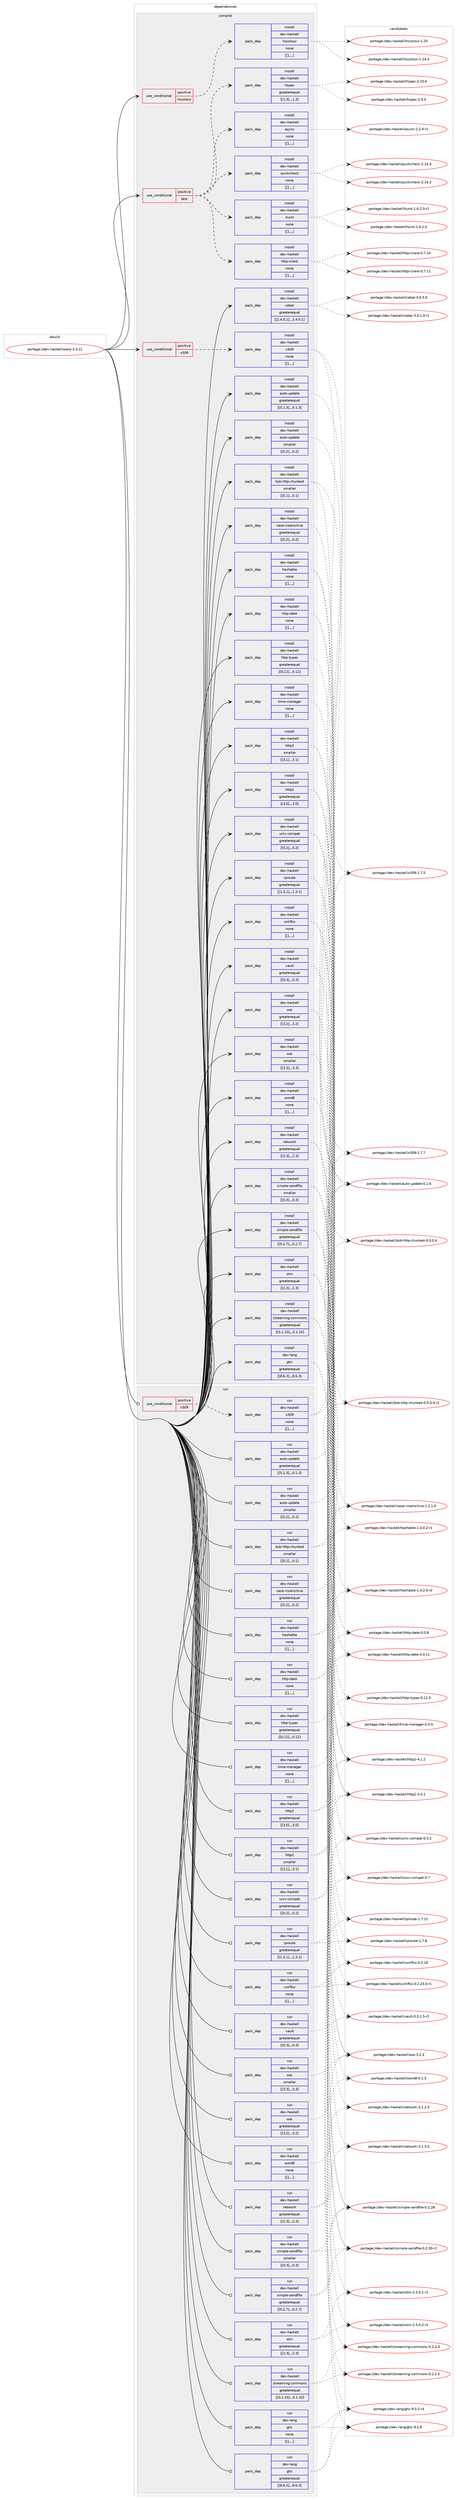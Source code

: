 digraph prolog {

# *************
# Graph options
# *************

newrank=true;
concentrate=true;
compound=true;
graph [rankdir=LR,fontname=Helvetica,fontsize=10,ranksep=1.5];#, ranksep=2.5, nodesep=0.2];
edge  [arrowhead=vee];
node  [fontname=Helvetica,fontsize=10];

# **********
# The ebuild
# **********

subgraph cluster_leftcol {
color=gray;
label=<<i>ebuild</i>>;
id [label="portage://dev-haskell/warp-3.3.21", color=red, width=4, href="../dev-haskell/warp-3.3.21.svg"];
}

# ****************
# The dependencies
# ****************

subgraph cluster_midcol {
color=gray;
label=<<i>dependencies</i>>;
subgraph cluster_compile {
fillcolor="#eeeeee";
style=filled;
label=<<i>compile</i>>;
subgraph cond21704 {
dependency91458 [label=<<TABLE BORDER="0" CELLBORDER="1" CELLSPACING="0" CELLPADDING="4"><TR><TD ROWSPAN="3" CELLPADDING="10">use_conditional</TD></TR><TR><TD>positive</TD></TR><TR><TD>hscolour</TD></TR></TABLE>>, shape=none, color=red];
subgraph pack68706 {
dependency91459 [label=<<TABLE BORDER="0" CELLBORDER="1" CELLSPACING="0" CELLPADDING="4" WIDTH="220"><TR><TD ROWSPAN="6" CELLPADDING="30">pack_dep</TD></TR><TR><TD WIDTH="110">install</TD></TR><TR><TD>dev-haskell</TD></TR><TR><TD>hscolour</TD></TR><TR><TD>none</TD></TR><TR><TD>[[],,,,]</TD></TR></TABLE>>, shape=none, color=blue];
}
dependency91458:e -> dependency91459:w [weight=20,style="dashed",arrowhead="vee"];
}
id:e -> dependency91458:w [weight=20,style="solid",arrowhead="vee"];
subgraph cond21705 {
dependency91460 [label=<<TABLE BORDER="0" CELLBORDER="1" CELLSPACING="0" CELLPADDING="4"><TR><TD ROWSPAN="3" CELLPADDING="10">use_conditional</TD></TR><TR><TD>positive</TD></TR><TR><TD>test</TD></TR></TABLE>>, shape=none, color=red];
subgraph pack68707 {
dependency91461 [label=<<TABLE BORDER="0" CELLBORDER="1" CELLSPACING="0" CELLPADDING="4" WIDTH="220"><TR><TD ROWSPAN="6" CELLPADDING="30">pack_dep</TD></TR><TR><TD WIDTH="110">install</TD></TR><TR><TD>dev-haskell</TD></TR><TR><TD>async</TD></TR><TR><TD>none</TD></TR><TR><TD>[[],,,,]</TD></TR></TABLE>>, shape=none, color=blue];
}
dependency91460:e -> dependency91461:w [weight=20,style="dashed",arrowhead="vee"];
subgraph pack68708 {
dependency91462 [label=<<TABLE BORDER="0" CELLBORDER="1" CELLSPACING="0" CELLPADDING="4" WIDTH="220"><TR><TD ROWSPAN="6" CELLPADDING="30">pack_dep</TD></TR><TR><TD WIDTH="110">install</TD></TR><TR><TD>dev-haskell</TD></TR><TR><TD>hspec</TD></TR><TR><TD>greaterequal</TD></TR><TR><TD>[[1,3],,,1.3]</TD></TR></TABLE>>, shape=none, color=blue];
}
dependency91460:e -> dependency91462:w [weight=20,style="dashed",arrowhead="vee"];
subgraph pack68709 {
dependency91463 [label=<<TABLE BORDER="0" CELLBORDER="1" CELLSPACING="0" CELLPADDING="4" WIDTH="220"><TR><TD ROWSPAN="6" CELLPADDING="30">pack_dep</TD></TR><TR><TD WIDTH="110">install</TD></TR><TR><TD>dev-haskell</TD></TR><TR><TD>http-client</TD></TR><TR><TD>none</TD></TR><TR><TD>[[],,,,]</TD></TR></TABLE>>, shape=none, color=blue];
}
dependency91460:e -> dependency91463:w [weight=20,style="dashed",arrowhead="vee"];
subgraph pack68710 {
dependency91464 [label=<<TABLE BORDER="0" CELLBORDER="1" CELLSPACING="0" CELLPADDING="4" WIDTH="220"><TR><TD ROWSPAN="6" CELLPADDING="30">pack_dep</TD></TR><TR><TD WIDTH="110">install</TD></TR><TR><TD>dev-haskell</TD></TR><TR><TD>hunit</TD></TR><TR><TD>none</TD></TR><TR><TD>[[],,,,]</TD></TR></TABLE>>, shape=none, color=blue];
}
dependency91460:e -> dependency91464:w [weight=20,style="dashed",arrowhead="vee"];
subgraph pack68711 {
dependency91465 [label=<<TABLE BORDER="0" CELLBORDER="1" CELLSPACING="0" CELLPADDING="4" WIDTH="220"><TR><TD ROWSPAN="6" CELLPADDING="30">pack_dep</TD></TR><TR><TD WIDTH="110">install</TD></TR><TR><TD>dev-haskell</TD></TR><TR><TD>quickcheck</TD></TR><TR><TD>none</TD></TR><TR><TD>[[],,,,]</TD></TR></TABLE>>, shape=none, color=blue];
}
dependency91460:e -> dependency91465:w [weight=20,style="dashed",arrowhead="vee"];
}
id:e -> dependency91460:w [weight=20,style="solid",arrowhead="vee"];
subgraph cond21706 {
dependency91466 [label=<<TABLE BORDER="0" CELLBORDER="1" CELLSPACING="0" CELLPADDING="4"><TR><TD ROWSPAN="3" CELLPADDING="10">use_conditional</TD></TR><TR><TD>positive</TD></TR><TR><TD>x509</TD></TR></TABLE>>, shape=none, color=red];
subgraph pack68712 {
dependency91467 [label=<<TABLE BORDER="0" CELLBORDER="1" CELLSPACING="0" CELLPADDING="4" WIDTH="220"><TR><TD ROWSPAN="6" CELLPADDING="30">pack_dep</TD></TR><TR><TD WIDTH="110">install</TD></TR><TR><TD>dev-haskell</TD></TR><TR><TD>x509</TD></TR><TR><TD>none</TD></TR><TR><TD>[[],,,,]</TD></TR></TABLE>>, shape=none, color=blue];
}
dependency91466:e -> dependency91467:w [weight=20,style="dashed",arrowhead="vee"];
}
id:e -> dependency91466:w [weight=20,style="solid",arrowhead="vee"];
subgraph pack68713 {
dependency91468 [label=<<TABLE BORDER="0" CELLBORDER="1" CELLSPACING="0" CELLPADDING="4" WIDTH="220"><TR><TD ROWSPAN="6" CELLPADDING="30">pack_dep</TD></TR><TR><TD WIDTH="110">install</TD></TR><TR><TD>dev-haskell</TD></TR><TR><TD>auto-update</TD></TR><TR><TD>greaterequal</TD></TR><TR><TD>[[0,1,3],,,0.1.3]</TD></TR></TABLE>>, shape=none, color=blue];
}
id:e -> dependency91468:w [weight=20,style="solid",arrowhead="vee"];
subgraph pack68714 {
dependency91469 [label=<<TABLE BORDER="0" CELLBORDER="1" CELLSPACING="0" CELLPADDING="4" WIDTH="220"><TR><TD ROWSPAN="6" CELLPADDING="30">pack_dep</TD></TR><TR><TD WIDTH="110">install</TD></TR><TR><TD>dev-haskell</TD></TR><TR><TD>auto-update</TD></TR><TR><TD>smaller</TD></TR><TR><TD>[[0,2],,,0.2]</TD></TR></TABLE>>, shape=none, color=blue];
}
id:e -> dependency91469:w [weight=20,style="solid",arrowhead="vee"];
subgraph pack68715 {
dependency91470 [label=<<TABLE BORDER="0" CELLBORDER="1" CELLSPACING="0" CELLPADDING="4" WIDTH="220"><TR><TD ROWSPAN="6" CELLPADDING="30">pack_dep</TD></TR><TR><TD WIDTH="110">install</TD></TR><TR><TD>dev-haskell</TD></TR><TR><TD>bsb-http-chunked</TD></TR><TR><TD>smaller</TD></TR><TR><TD>[[0,1],,,0.1]</TD></TR></TABLE>>, shape=none, color=blue];
}
id:e -> dependency91470:w [weight=20,style="solid",arrowhead="vee"];
subgraph pack68716 {
dependency91471 [label=<<TABLE BORDER="0" CELLBORDER="1" CELLSPACING="0" CELLPADDING="4" WIDTH="220"><TR><TD ROWSPAN="6" CELLPADDING="30">pack_dep</TD></TR><TR><TD WIDTH="110">install</TD></TR><TR><TD>dev-haskell</TD></TR><TR><TD>cabal</TD></TR><TR><TD>greaterequal</TD></TR><TR><TD>[[2,4,0,1],,,2.4.0.1]</TD></TR></TABLE>>, shape=none, color=blue];
}
id:e -> dependency91471:w [weight=20,style="solid",arrowhead="vee"];
subgraph pack68717 {
dependency91472 [label=<<TABLE BORDER="0" CELLBORDER="1" CELLSPACING="0" CELLPADDING="4" WIDTH="220"><TR><TD ROWSPAN="6" CELLPADDING="30">pack_dep</TD></TR><TR><TD WIDTH="110">install</TD></TR><TR><TD>dev-haskell</TD></TR><TR><TD>case-insensitive</TD></TR><TR><TD>greaterequal</TD></TR><TR><TD>[[0,2],,,0.2]</TD></TR></TABLE>>, shape=none, color=blue];
}
id:e -> dependency91472:w [weight=20,style="solid",arrowhead="vee"];
subgraph pack68718 {
dependency91473 [label=<<TABLE BORDER="0" CELLBORDER="1" CELLSPACING="0" CELLPADDING="4" WIDTH="220"><TR><TD ROWSPAN="6" CELLPADDING="30">pack_dep</TD></TR><TR><TD WIDTH="110">install</TD></TR><TR><TD>dev-haskell</TD></TR><TR><TD>hashable</TD></TR><TR><TD>none</TD></TR><TR><TD>[[],,,,]</TD></TR></TABLE>>, shape=none, color=blue];
}
id:e -> dependency91473:w [weight=20,style="solid",arrowhead="vee"];
subgraph pack68719 {
dependency91474 [label=<<TABLE BORDER="0" CELLBORDER="1" CELLSPACING="0" CELLPADDING="4" WIDTH="220"><TR><TD ROWSPAN="6" CELLPADDING="30">pack_dep</TD></TR><TR><TD WIDTH="110">install</TD></TR><TR><TD>dev-haskell</TD></TR><TR><TD>http-date</TD></TR><TR><TD>none</TD></TR><TR><TD>[[],,,,]</TD></TR></TABLE>>, shape=none, color=blue];
}
id:e -> dependency91474:w [weight=20,style="solid",arrowhead="vee"];
subgraph pack68720 {
dependency91475 [label=<<TABLE BORDER="0" CELLBORDER="1" CELLSPACING="0" CELLPADDING="4" WIDTH="220"><TR><TD ROWSPAN="6" CELLPADDING="30">pack_dep</TD></TR><TR><TD WIDTH="110">install</TD></TR><TR><TD>dev-haskell</TD></TR><TR><TD>http-types</TD></TR><TR><TD>greaterequal</TD></TR><TR><TD>[[0,12],,,0.12]</TD></TR></TABLE>>, shape=none, color=blue];
}
id:e -> dependency91475:w [weight=20,style="solid",arrowhead="vee"];
subgraph pack68721 {
dependency91476 [label=<<TABLE BORDER="0" CELLBORDER="1" CELLSPACING="0" CELLPADDING="4" WIDTH="220"><TR><TD ROWSPAN="6" CELLPADDING="30">pack_dep</TD></TR><TR><TD WIDTH="110">install</TD></TR><TR><TD>dev-haskell</TD></TR><TR><TD>http2</TD></TR><TR><TD>greaterequal</TD></TR><TR><TD>[[3,0],,,3.0]</TD></TR></TABLE>>, shape=none, color=blue];
}
id:e -> dependency91476:w [weight=20,style="solid",arrowhead="vee"];
subgraph pack68722 {
dependency91477 [label=<<TABLE BORDER="0" CELLBORDER="1" CELLSPACING="0" CELLPADDING="4" WIDTH="220"><TR><TD ROWSPAN="6" CELLPADDING="30">pack_dep</TD></TR><TR><TD WIDTH="110">install</TD></TR><TR><TD>dev-haskell</TD></TR><TR><TD>http2</TD></TR><TR><TD>smaller</TD></TR><TR><TD>[[3,1],,,3.1]</TD></TR></TABLE>>, shape=none, color=blue];
}
id:e -> dependency91477:w [weight=20,style="solid",arrowhead="vee"];
subgraph pack68723 {
dependency91478 [label=<<TABLE BORDER="0" CELLBORDER="1" CELLSPACING="0" CELLPADDING="4" WIDTH="220"><TR><TD ROWSPAN="6" CELLPADDING="30">pack_dep</TD></TR><TR><TD WIDTH="110">install</TD></TR><TR><TD>dev-haskell</TD></TR><TR><TD>iproute</TD></TR><TR><TD>greaterequal</TD></TR><TR><TD>[[1,3,1],,,1.3.1]</TD></TR></TABLE>>, shape=none, color=blue];
}
id:e -> dependency91478:w [weight=20,style="solid",arrowhead="vee"];
subgraph pack68724 {
dependency91479 [label=<<TABLE BORDER="0" CELLBORDER="1" CELLSPACING="0" CELLPADDING="4" WIDTH="220"><TR><TD ROWSPAN="6" CELLPADDING="30">pack_dep</TD></TR><TR><TD WIDTH="110">install</TD></TR><TR><TD>dev-haskell</TD></TR><TR><TD>network</TD></TR><TR><TD>greaterequal</TD></TR><TR><TD>[[2,3],,,2.3]</TD></TR></TABLE>>, shape=none, color=blue];
}
id:e -> dependency91479:w [weight=20,style="solid",arrowhead="vee"];
subgraph pack68725 {
dependency91480 [label=<<TABLE BORDER="0" CELLBORDER="1" CELLSPACING="0" CELLPADDING="4" WIDTH="220"><TR><TD ROWSPAN="6" CELLPADDING="30">pack_dep</TD></TR><TR><TD WIDTH="110">install</TD></TR><TR><TD>dev-haskell</TD></TR><TR><TD>simple-sendfile</TD></TR><TR><TD>greaterequal</TD></TR><TR><TD>[[0,2,7],,,0.2.7]</TD></TR></TABLE>>, shape=none, color=blue];
}
id:e -> dependency91480:w [weight=20,style="solid",arrowhead="vee"];
subgraph pack68726 {
dependency91481 [label=<<TABLE BORDER="0" CELLBORDER="1" CELLSPACING="0" CELLPADDING="4" WIDTH="220"><TR><TD ROWSPAN="6" CELLPADDING="30">pack_dep</TD></TR><TR><TD WIDTH="110">install</TD></TR><TR><TD>dev-haskell</TD></TR><TR><TD>simple-sendfile</TD></TR><TR><TD>smaller</TD></TR><TR><TD>[[0,3],,,0.3]</TD></TR></TABLE>>, shape=none, color=blue];
}
id:e -> dependency91481:w [weight=20,style="solid",arrowhead="vee"];
subgraph pack68727 {
dependency91482 [label=<<TABLE BORDER="0" CELLBORDER="1" CELLSPACING="0" CELLPADDING="4" WIDTH="220"><TR><TD ROWSPAN="6" CELLPADDING="30">pack_dep</TD></TR><TR><TD WIDTH="110">install</TD></TR><TR><TD>dev-haskell</TD></TR><TR><TD>stm</TD></TR><TR><TD>greaterequal</TD></TR><TR><TD>[[2,3],,,2.3]</TD></TR></TABLE>>, shape=none, color=blue];
}
id:e -> dependency91482:w [weight=20,style="solid",arrowhead="vee"];
subgraph pack68728 {
dependency91483 [label=<<TABLE BORDER="0" CELLBORDER="1" CELLSPACING="0" CELLPADDING="4" WIDTH="220"><TR><TD ROWSPAN="6" CELLPADDING="30">pack_dep</TD></TR><TR><TD WIDTH="110">install</TD></TR><TR><TD>dev-haskell</TD></TR><TR><TD>streaming-commons</TD></TR><TR><TD>greaterequal</TD></TR><TR><TD>[[0,1,10],,,0.1.10]</TD></TR></TABLE>>, shape=none, color=blue];
}
id:e -> dependency91483:w [weight=20,style="solid",arrowhead="vee"];
subgraph pack68729 {
dependency91484 [label=<<TABLE BORDER="0" CELLBORDER="1" CELLSPACING="0" CELLPADDING="4" WIDTH="220"><TR><TD ROWSPAN="6" CELLPADDING="30">pack_dep</TD></TR><TR><TD WIDTH="110">install</TD></TR><TR><TD>dev-haskell</TD></TR><TR><TD>time-manager</TD></TR><TR><TD>none</TD></TR><TR><TD>[[],,,,]</TD></TR></TABLE>>, shape=none, color=blue];
}
id:e -> dependency91484:w [weight=20,style="solid",arrowhead="vee"];
subgraph pack68730 {
dependency91485 [label=<<TABLE BORDER="0" CELLBORDER="1" CELLSPACING="0" CELLPADDING="4" WIDTH="220"><TR><TD ROWSPAN="6" CELLPADDING="30">pack_dep</TD></TR><TR><TD WIDTH="110">install</TD></TR><TR><TD>dev-haskell</TD></TR><TR><TD>unix-compat</TD></TR><TR><TD>greaterequal</TD></TR><TR><TD>[[0,2],,,0.2]</TD></TR></TABLE>>, shape=none, color=blue];
}
id:e -> dependency91485:w [weight=20,style="solid",arrowhead="vee"];
subgraph pack68731 {
dependency91486 [label=<<TABLE BORDER="0" CELLBORDER="1" CELLSPACING="0" CELLPADDING="4" WIDTH="220"><TR><TD ROWSPAN="6" CELLPADDING="30">pack_dep</TD></TR><TR><TD WIDTH="110">install</TD></TR><TR><TD>dev-haskell</TD></TR><TR><TD>unliftio</TD></TR><TR><TD>none</TD></TR><TR><TD>[[],,,,]</TD></TR></TABLE>>, shape=none, color=blue];
}
id:e -> dependency91486:w [weight=20,style="solid",arrowhead="vee"];
subgraph pack68732 {
dependency91487 [label=<<TABLE BORDER="0" CELLBORDER="1" CELLSPACING="0" CELLPADDING="4" WIDTH="220"><TR><TD ROWSPAN="6" CELLPADDING="30">pack_dep</TD></TR><TR><TD WIDTH="110">install</TD></TR><TR><TD>dev-haskell</TD></TR><TR><TD>vault</TD></TR><TR><TD>greaterequal</TD></TR><TR><TD>[[0,3],,,0.3]</TD></TR></TABLE>>, shape=none, color=blue];
}
id:e -> dependency91487:w [weight=20,style="solid",arrowhead="vee"];
subgraph pack68733 {
dependency91488 [label=<<TABLE BORDER="0" CELLBORDER="1" CELLSPACING="0" CELLPADDING="4" WIDTH="220"><TR><TD ROWSPAN="6" CELLPADDING="30">pack_dep</TD></TR><TR><TD WIDTH="110">install</TD></TR><TR><TD>dev-haskell</TD></TR><TR><TD>wai</TD></TR><TR><TD>greaterequal</TD></TR><TR><TD>[[3,2],,,3.2]</TD></TR></TABLE>>, shape=none, color=blue];
}
id:e -> dependency91488:w [weight=20,style="solid",arrowhead="vee"];
subgraph pack68734 {
dependency91489 [label=<<TABLE BORDER="0" CELLBORDER="1" CELLSPACING="0" CELLPADDING="4" WIDTH="220"><TR><TD ROWSPAN="6" CELLPADDING="30">pack_dep</TD></TR><TR><TD WIDTH="110">install</TD></TR><TR><TD>dev-haskell</TD></TR><TR><TD>wai</TD></TR><TR><TD>smaller</TD></TR><TR><TD>[[3,3],,,3.3]</TD></TR></TABLE>>, shape=none, color=blue];
}
id:e -> dependency91489:w [weight=20,style="solid",arrowhead="vee"];
subgraph pack68735 {
dependency91490 [label=<<TABLE BORDER="0" CELLBORDER="1" CELLSPACING="0" CELLPADDING="4" WIDTH="220"><TR><TD ROWSPAN="6" CELLPADDING="30">pack_dep</TD></TR><TR><TD WIDTH="110">install</TD></TR><TR><TD>dev-haskell</TD></TR><TR><TD>word8</TD></TR><TR><TD>none</TD></TR><TR><TD>[[],,,,]</TD></TR></TABLE>>, shape=none, color=blue];
}
id:e -> dependency91490:w [weight=20,style="solid",arrowhead="vee"];
subgraph pack68736 {
dependency91491 [label=<<TABLE BORDER="0" CELLBORDER="1" CELLSPACING="0" CELLPADDING="4" WIDTH="220"><TR><TD ROWSPAN="6" CELLPADDING="30">pack_dep</TD></TR><TR><TD WIDTH="110">install</TD></TR><TR><TD>dev-lang</TD></TR><TR><TD>ghc</TD></TR><TR><TD>greaterequal</TD></TR><TR><TD>[[8,6,3],,,8.6.3]</TD></TR></TABLE>>, shape=none, color=blue];
}
id:e -> dependency91491:w [weight=20,style="solid",arrowhead="vee"];
}
subgraph cluster_compileandrun {
fillcolor="#eeeeee";
style=filled;
label=<<i>compile and run</i>>;
}
subgraph cluster_run {
fillcolor="#eeeeee";
style=filled;
label=<<i>run</i>>;
subgraph cond21707 {
dependency91492 [label=<<TABLE BORDER="0" CELLBORDER="1" CELLSPACING="0" CELLPADDING="4"><TR><TD ROWSPAN="3" CELLPADDING="10">use_conditional</TD></TR><TR><TD>positive</TD></TR><TR><TD>x509</TD></TR></TABLE>>, shape=none, color=red];
subgraph pack68737 {
dependency91493 [label=<<TABLE BORDER="0" CELLBORDER="1" CELLSPACING="0" CELLPADDING="4" WIDTH="220"><TR><TD ROWSPAN="6" CELLPADDING="30">pack_dep</TD></TR><TR><TD WIDTH="110">run</TD></TR><TR><TD>dev-haskell</TD></TR><TR><TD>x509</TD></TR><TR><TD>none</TD></TR><TR><TD>[[],,,,]</TD></TR></TABLE>>, shape=none, color=blue];
}
dependency91492:e -> dependency91493:w [weight=20,style="dashed",arrowhead="vee"];
}
id:e -> dependency91492:w [weight=20,style="solid",arrowhead="odot"];
subgraph pack68738 {
dependency91494 [label=<<TABLE BORDER="0" CELLBORDER="1" CELLSPACING="0" CELLPADDING="4" WIDTH="220"><TR><TD ROWSPAN="6" CELLPADDING="30">pack_dep</TD></TR><TR><TD WIDTH="110">run</TD></TR><TR><TD>dev-haskell</TD></TR><TR><TD>auto-update</TD></TR><TR><TD>greaterequal</TD></TR><TR><TD>[[0,1,3],,,0.1.3]</TD></TR></TABLE>>, shape=none, color=blue];
}
id:e -> dependency91494:w [weight=20,style="solid",arrowhead="odot"];
subgraph pack68739 {
dependency91495 [label=<<TABLE BORDER="0" CELLBORDER="1" CELLSPACING="0" CELLPADDING="4" WIDTH="220"><TR><TD ROWSPAN="6" CELLPADDING="30">pack_dep</TD></TR><TR><TD WIDTH="110">run</TD></TR><TR><TD>dev-haskell</TD></TR><TR><TD>auto-update</TD></TR><TR><TD>smaller</TD></TR><TR><TD>[[0,2],,,0.2]</TD></TR></TABLE>>, shape=none, color=blue];
}
id:e -> dependency91495:w [weight=20,style="solid",arrowhead="odot"];
subgraph pack68740 {
dependency91496 [label=<<TABLE BORDER="0" CELLBORDER="1" CELLSPACING="0" CELLPADDING="4" WIDTH="220"><TR><TD ROWSPAN="6" CELLPADDING="30">pack_dep</TD></TR><TR><TD WIDTH="110">run</TD></TR><TR><TD>dev-haskell</TD></TR><TR><TD>bsb-http-chunked</TD></TR><TR><TD>smaller</TD></TR><TR><TD>[[0,1],,,0.1]</TD></TR></TABLE>>, shape=none, color=blue];
}
id:e -> dependency91496:w [weight=20,style="solid",arrowhead="odot"];
subgraph pack68741 {
dependency91497 [label=<<TABLE BORDER="0" CELLBORDER="1" CELLSPACING="0" CELLPADDING="4" WIDTH="220"><TR><TD ROWSPAN="6" CELLPADDING="30">pack_dep</TD></TR><TR><TD WIDTH="110">run</TD></TR><TR><TD>dev-haskell</TD></TR><TR><TD>case-insensitive</TD></TR><TR><TD>greaterequal</TD></TR><TR><TD>[[0,2],,,0.2]</TD></TR></TABLE>>, shape=none, color=blue];
}
id:e -> dependency91497:w [weight=20,style="solid",arrowhead="odot"];
subgraph pack68742 {
dependency91498 [label=<<TABLE BORDER="0" CELLBORDER="1" CELLSPACING="0" CELLPADDING="4" WIDTH="220"><TR><TD ROWSPAN="6" CELLPADDING="30">pack_dep</TD></TR><TR><TD WIDTH="110">run</TD></TR><TR><TD>dev-haskell</TD></TR><TR><TD>hashable</TD></TR><TR><TD>none</TD></TR><TR><TD>[[],,,,]</TD></TR></TABLE>>, shape=none, color=blue];
}
id:e -> dependency91498:w [weight=20,style="solid",arrowhead="odot"];
subgraph pack68743 {
dependency91499 [label=<<TABLE BORDER="0" CELLBORDER="1" CELLSPACING="0" CELLPADDING="4" WIDTH="220"><TR><TD ROWSPAN="6" CELLPADDING="30">pack_dep</TD></TR><TR><TD WIDTH="110">run</TD></TR><TR><TD>dev-haskell</TD></TR><TR><TD>http-date</TD></TR><TR><TD>none</TD></TR><TR><TD>[[],,,,]</TD></TR></TABLE>>, shape=none, color=blue];
}
id:e -> dependency91499:w [weight=20,style="solid",arrowhead="odot"];
subgraph pack68744 {
dependency91500 [label=<<TABLE BORDER="0" CELLBORDER="1" CELLSPACING="0" CELLPADDING="4" WIDTH="220"><TR><TD ROWSPAN="6" CELLPADDING="30">pack_dep</TD></TR><TR><TD WIDTH="110">run</TD></TR><TR><TD>dev-haskell</TD></TR><TR><TD>http-types</TD></TR><TR><TD>greaterequal</TD></TR><TR><TD>[[0,12],,,0.12]</TD></TR></TABLE>>, shape=none, color=blue];
}
id:e -> dependency91500:w [weight=20,style="solid",arrowhead="odot"];
subgraph pack68745 {
dependency91501 [label=<<TABLE BORDER="0" CELLBORDER="1" CELLSPACING="0" CELLPADDING="4" WIDTH="220"><TR><TD ROWSPAN="6" CELLPADDING="30">pack_dep</TD></TR><TR><TD WIDTH="110">run</TD></TR><TR><TD>dev-haskell</TD></TR><TR><TD>http2</TD></TR><TR><TD>greaterequal</TD></TR><TR><TD>[[3,0],,,3.0]</TD></TR></TABLE>>, shape=none, color=blue];
}
id:e -> dependency91501:w [weight=20,style="solid",arrowhead="odot"];
subgraph pack68746 {
dependency91502 [label=<<TABLE BORDER="0" CELLBORDER="1" CELLSPACING="0" CELLPADDING="4" WIDTH="220"><TR><TD ROWSPAN="6" CELLPADDING="30">pack_dep</TD></TR><TR><TD WIDTH="110">run</TD></TR><TR><TD>dev-haskell</TD></TR><TR><TD>http2</TD></TR><TR><TD>smaller</TD></TR><TR><TD>[[3,1],,,3.1]</TD></TR></TABLE>>, shape=none, color=blue];
}
id:e -> dependency91502:w [weight=20,style="solid",arrowhead="odot"];
subgraph pack68747 {
dependency91503 [label=<<TABLE BORDER="0" CELLBORDER="1" CELLSPACING="0" CELLPADDING="4" WIDTH="220"><TR><TD ROWSPAN="6" CELLPADDING="30">pack_dep</TD></TR><TR><TD WIDTH="110">run</TD></TR><TR><TD>dev-haskell</TD></TR><TR><TD>iproute</TD></TR><TR><TD>greaterequal</TD></TR><TR><TD>[[1,3,1],,,1.3.1]</TD></TR></TABLE>>, shape=none, color=blue];
}
id:e -> dependency91503:w [weight=20,style="solid",arrowhead="odot"];
subgraph pack68748 {
dependency91504 [label=<<TABLE BORDER="0" CELLBORDER="1" CELLSPACING="0" CELLPADDING="4" WIDTH="220"><TR><TD ROWSPAN="6" CELLPADDING="30">pack_dep</TD></TR><TR><TD WIDTH="110">run</TD></TR><TR><TD>dev-haskell</TD></TR><TR><TD>network</TD></TR><TR><TD>greaterequal</TD></TR><TR><TD>[[2,3],,,2.3]</TD></TR></TABLE>>, shape=none, color=blue];
}
id:e -> dependency91504:w [weight=20,style="solid",arrowhead="odot"];
subgraph pack68749 {
dependency91505 [label=<<TABLE BORDER="0" CELLBORDER="1" CELLSPACING="0" CELLPADDING="4" WIDTH="220"><TR><TD ROWSPAN="6" CELLPADDING="30">pack_dep</TD></TR><TR><TD WIDTH="110">run</TD></TR><TR><TD>dev-haskell</TD></TR><TR><TD>simple-sendfile</TD></TR><TR><TD>greaterequal</TD></TR><TR><TD>[[0,2,7],,,0.2.7]</TD></TR></TABLE>>, shape=none, color=blue];
}
id:e -> dependency91505:w [weight=20,style="solid",arrowhead="odot"];
subgraph pack68750 {
dependency91506 [label=<<TABLE BORDER="0" CELLBORDER="1" CELLSPACING="0" CELLPADDING="4" WIDTH="220"><TR><TD ROWSPAN="6" CELLPADDING="30">pack_dep</TD></TR><TR><TD WIDTH="110">run</TD></TR><TR><TD>dev-haskell</TD></TR><TR><TD>simple-sendfile</TD></TR><TR><TD>smaller</TD></TR><TR><TD>[[0,3],,,0.3]</TD></TR></TABLE>>, shape=none, color=blue];
}
id:e -> dependency91506:w [weight=20,style="solid",arrowhead="odot"];
subgraph pack68751 {
dependency91507 [label=<<TABLE BORDER="0" CELLBORDER="1" CELLSPACING="0" CELLPADDING="4" WIDTH="220"><TR><TD ROWSPAN="6" CELLPADDING="30">pack_dep</TD></TR><TR><TD WIDTH="110">run</TD></TR><TR><TD>dev-haskell</TD></TR><TR><TD>stm</TD></TR><TR><TD>greaterequal</TD></TR><TR><TD>[[2,3],,,2.3]</TD></TR></TABLE>>, shape=none, color=blue];
}
id:e -> dependency91507:w [weight=20,style="solid",arrowhead="odot"];
subgraph pack68752 {
dependency91508 [label=<<TABLE BORDER="0" CELLBORDER="1" CELLSPACING="0" CELLPADDING="4" WIDTH="220"><TR><TD ROWSPAN="6" CELLPADDING="30">pack_dep</TD></TR><TR><TD WIDTH="110">run</TD></TR><TR><TD>dev-haskell</TD></TR><TR><TD>streaming-commons</TD></TR><TR><TD>greaterequal</TD></TR><TR><TD>[[0,1,10],,,0.1.10]</TD></TR></TABLE>>, shape=none, color=blue];
}
id:e -> dependency91508:w [weight=20,style="solid",arrowhead="odot"];
subgraph pack68753 {
dependency91509 [label=<<TABLE BORDER="0" CELLBORDER="1" CELLSPACING="0" CELLPADDING="4" WIDTH="220"><TR><TD ROWSPAN="6" CELLPADDING="30">pack_dep</TD></TR><TR><TD WIDTH="110">run</TD></TR><TR><TD>dev-haskell</TD></TR><TR><TD>time-manager</TD></TR><TR><TD>none</TD></TR><TR><TD>[[],,,,]</TD></TR></TABLE>>, shape=none, color=blue];
}
id:e -> dependency91509:w [weight=20,style="solid",arrowhead="odot"];
subgraph pack68754 {
dependency91510 [label=<<TABLE BORDER="0" CELLBORDER="1" CELLSPACING="0" CELLPADDING="4" WIDTH="220"><TR><TD ROWSPAN="6" CELLPADDING="30">pack_dep</TD></TR><TR><TD WIDTH="110">run</TD></TR><TR><TD>dev-haskell</TD></TR><TR><TD>unix-compat</TD></TR><TR><TD>greaterequal</TD></TR><TR><TD>[[0,2],,,0.2]</TD></TR></TABLE>>, shape=none, color=blue];
}
id:e -> dependency91510:w [weight=20,style="solid",arrowhead="odot"];
subgraph pack68755 {
dependency91511 [label=<<TABLE BORDER="0" CELLBORDER="1" CELLSPACING="0" CELLPADDING="4" WIDTH="220"><TR><TD ROWSPAN="6" CELLPADDING="30">pack_dep</TD></TR><TR><TD WIDTH="110">run</TD></TR><TR><TD>dev-haskell</TD></TR><TR><TD>unliftio</TD></TR><TR><TD>none</TD></TR><TR><TD>[[],,,,]</TD></TR></TABLE>>, shape=none, color=blue];
}
id:e -> dependency91511:w [weight=20,style="solid",arrowhead="odot"];
subgraph pack68756 {
dependency91512 [label=<<TABLE BORDER="0" CELLBORDER="1" CELLSPACING="0" CELLPADDING="4" WIDTH="220"><TR><TD ROWSPAN="6" CELLPADDING="30">pack_dep</TD></TR><TR><TD WIDTH="110">run</TD></TR><TR><TD>dev-haskell</TD></TR><TR><TD>vault</TD></TR><TR><TD>greaterequal</TD></TR><TR><TD>[[0,3],,,0.3]</TD></TR></TABLE>>, shape=none, color=blue];
}
id:e -> dependency91512:w [weight=20,style="solid",arrowhead="odot"];
subgraph pack68757 {
dependency91513 [label=<<TABLE BORDER="0" CELLBORDER="1" CELLSPACING="0" CELLPADDING="4" WIDTH="220"><TR><TD ROWSPAN="6" CELLPADDING="30">pack_dep</TD></TR><TR><TD WIDTH="110">run</TD></TR><TR><TD>dev-haskell</TD></TR><TR><TD>wai</TD></TR><TR><TD>greaterequal</TD></TR><TR><TD>[[3,2],,,3.2]</TD></TR></TABLE>>, shape=none, color=blue];
}
id:e -> dependency91513:w [weight=20,style="solid",arrowhead="odot"];
subgraph pack68758 {
dependency91514 [label=<<TABLE BORDER="0" CELLBORDER="1" CELLSPACING="0" CELLPADDING="4" WIDTH="220"><TR><TD ROWSPAN="6" CELLPADDING="30">pack_dep</TD></TR><TR><TD WIDTH="110">run</TD></TR><TR><TD>dev-haskell</TD></TR><TR><TD>wai</TD></TR><TR><TD>smaller</TD></TR><TR><TD>[[3,3],,,3.3]</TD></TR></TABLE>>, shape=none, color=blue];
}
id:e -> dependency91514:w [weight=20,style="solid",arrowhead="odot"];
subgraph pack68759 {
dependency91515 [label=<<TABLE BORDER="0" CELLBORDER="1" CELLSPACING="0" CELLPADDING="4" WIDTH="220"><TR><TD ROWSPAN="6" CELLPADDING="30">pack_dep</TD></TR><TR><TD WIDTH="110">run</TD></TR><TR><TD>dev-haskell</TD></TR><TR><TD>word8</TD></TR><TR><TD>none</TD></TR><TR><TD>[[],,,,]</TD></TR></TABLE>>, shape=none, color=blue];
}
id:e -> dependency91515:w [weight=20,style="solid",arrowhead="odot"];
subgraph pack68760 {
dependency91516 [label=<<TABLE BORDER="0" CELLBORDER="1" CELLSPACING="0" CELLPADDING="4" WIDTH="220"><TR><TD ROWSPAN="6" CELLPADDING="30">pack_dep</TD></TR><TR><TD WIDTH="110">run</TD></TR><TR><TD>dev-lang</TD></TR><TR><TD>ghc</TD></TR><TR><TD>greaterequal</TD></TR><TR><TD>[[8,6,3],,,8.6.3]</TD></TR></TABLE>>, shape=none, color=blue];
}
id:e -> dependency91516:w [weight=20,style="solid",arrowhead="odot"];
subgraph pack68761 {
dependency91517 [label=<<TABLE BORDER="0" CELLBORDER="1" CELLSPACING="0" CELLPADDING="4" WIDTH="220"><TR><TD ROWSPAN="6" CELLPADDING="30">pack_dep</TD></TR><TR><TD WIDTH="110">run</TD></TR><TR><TD>dev-lang</TD></TR><TR><TD>ghc</TD></TR><TR><TD>none</TD></TR><TR><TD>[[],,,,]</TD></TR></TABLE>>, shape=none, color=blue];
}
id:e -> dependency91517:w [weight=20,style="solid",arrowhead="odot"];
}
}

# **************
# The candidates
# **************

subgraph cluster_choices {
rank=same;
color=gray;
label=<<i>candidates</i>>;

subgraph choice68706 {
color=black;
nodesep=1;
choice100101118451049711510710110810847104115991111081111171144549465053 [label="portage://dev-haskell/hscolour-1.25", color=red, width=4,href="../dev-haskell/hscolour-1.25.svg"];
choice1001011184510497115107101108108471041159911110811111711445494650524652 [label="portage://dev-haskell/hscolour-1.24.4", color=red, width=4,href="../dev-haskell/hscolour-1.24.4.svg"];
dependency91459:e -> choice100101118451049711510710110810847104115991111081111171144549465053:w [style=dotted,weight="100"];
dependency91459:e -> choice1001011184510497115107101108108471041159911110811111711445494650524652:w [style=dotted,weight="100"];
}
subgraph choice68707 {
color=black;
nodesep=1;
choice10010111845104971151071011081084797115121110994550465046524511449 [label="portage://dev-haskell/async-2.2.4-r1", color=red, width=4,href="../dev-haskell/async-2.2.4-r1.svg"];
dependency91461:e -> choice10010111845104971151071011081084797115121110994550465046524511449:w [style=dotted,weight="100"];
}
subgraph choice68708 {
color=black;
nodesep=1;
choice1001011184510497115107101108108471041151121019945504649484654 [label="portage://dev-haskell/hspec-2.10.6", color=red, width=4,href="../dev-haskell/hspec-2.10.6.svg"];
choice10010111845104971151071011081084710411511210199455046574652 [label="portage://dev-haskell/hspec-2.9.4", color=red, width=4,href="../dev-haskell/hspec-2.9.4.svg"];
dependency91462:e -> choice1001011184510497115107101108108471041151121019945504649484654:w [style=dotted,weight="100"];
dependency91462:e -> choice10010111845104971151071011081084710411511210199455046574652:w [style=dotted,weight="100"];
}
subgraph choice68709 {
color=black;
nodesep=1;
choice100101118451049711510710110810847104116116112459910810510111011645484655464952 [label="portage://dev-haskell/http-client-0.7.14", color=red, width=4,href="../dev-haskell/http-client-0.7.14.svg"];
choice100101118451049711510710110810847104116116112459910810510111011645484655464949 [label="portage://dev-haskell/http-client-0.7.11", color=red, width=4,href="../dev-haskell/http-client-0.7.11.svg"];
dependency91463:e -> choice100101118451049711510710110810847104116116112459910810510111011645484655464952:w [style=dotted,weight="100"];
dependency91463:e -> choice100101118451049711510710110810847104116116112459910810510111011645484655464949:w [style=dotted,weight="100"];
}
subgraph choice68710 {
color=black;
nodesep=1;
choice10010111845104971151071011081084710411711010511645494654465046484511449 [label="portage://dev-haskell/hunit-1.6.2.0-r1", color=red, width=4,href="../dev-haskell/hunit-1.6.2.0-r1.svg"];
choice1001011184510497115107101108108471041171101051164549465446504648 [label="portage://dev-haskell/hunit-1.6.2.0", color=red, width=4,href="../dev-haskell/hunit-1.6.2.0.svg"];
dependency91464:e -> choice10010111845104971151071011081084710411711010511645494654465046484511449:w [style=dotted,weight="100"];
dependency91464:e -> choice1001011184510497115107101108108471041171101051164549465446504648:w [style=dotted,weight="100"];
}
subgraph choice68711 {
color=black;
nodesep=1;
choice10010111845104971151071011081084711311710599107991041019910745504649524651 [label="portage://dev-haskell/quickcheck-2.14.3", color=red, width=4,href="../dev-haskell/quickcheck-2.14.3.svg"];
choice10010111845104971151071011081084711311710599107991041019910745504649524650 [label="portage://dev-haskell/quickcheck-2.14.2", color=red, width=4,href="../dev-haskell/quickcheck-2.14.2.svg"];
dependency91465:e -> choice10010111845104971151071011081084711311710599107991041019910745504649524651:w [style=dotted,weight="100"];
dependency91465:e -> choice10010111845104971151071011081084711311710599107991041019910745504649524650:w [style=dotted,weight="100"];
}
subgraph choice68712 {
color=black;
nodesep=1;
choice100101118451049711510710110810847120534857454946554655 [label="portage://dev-haskell/x509-1.7.7", color=red, width=4,href="../dev-haskell/x509-1.7.7.svg"];
choice100101118451049711510710110810847120534857454946554653 [label="portage://dev-haskell/x509-1.7.5", color=red, width=4,href="../dev-haskell/x509-1.7.5.svg"];
dependency91467:e -> choice100101118451049711510710110810847120534857454946554655:w [style=dotted,weight="100"];
dependency91467:e -> choice100101118451049711510710110810847120534857454946554653:w [style=dotted,weight="100"];
}
subgraph choice68713 {
color=black;
nodesep=1;
choice100101118451049711510710110810847971171161114511711210097116101454846494654 [label="portage://dev-haskell/auto-update-0.1.6", color=red, width=4,href="../dev-haskell/auto-update-0.1.6.svg"];
dependency91468:e -> choice100101118451049711510710110810847971171161114511711210097116101454846494654:w [style=dotted,weight="100"];
}
subgraph choice68714 {
color=black;
nodesep=1;
choice100101118451049711510710110810847971171161114511711210097116101454846494654 [label="portage://dev-haskell/auto-update-0.1.6", color=red, width=4,href="../dev-haskell/auto-update-0.1.6.svg"];
dependency91469:e -> choice100101118451049711510710110810847971171161114511711210097116101454846494654:w [style=dotted,weight="100"];
}
subgraph choice68715 {
color=black;
nodesep=1;
choice100101118451049711510710110810847981159845104116116112459910411711010710110045484648464846524511449 [label="portage://dev-haskell/bsb-http-chunked-0.0.0.4-r1", color=red, width=4,href="../dev-haskell/bsb-http-chunked-0.0.0.4-r1.svg"];
choice10010111845104971151071011081084798115984510411611611245991041171101071011004548464846484652 [label="portage://dev-haskell/bsb-http-chunked-0.0.0.4", color=red, width=4,href="../dev-haskell/bsb-http-chunked-0.0.0.4.svg"];
dependency91470:e -> choice100101118451049711510710110810847981159845104116116112459910411711010710110045484648464846524511449:w [style=dotted,weight="100"];
dependency91470:e -> choice10010111845104971151071011081084798115984510411611611245991041171101071011004548464846484652:w [style=dotted,weight="100"];
}
subgraph choice68716 {
color=black;
nodesep=1;
choice100101118451049711510710110810847999798971084551465446514648 [label="portage://dev-haskell/cabal-3.6.3.0", color=red, width=4,href="../dev-haskell/cabal-3.6.3.0.svg"];
choice1001011184510497115107101108108479997989710845514652464946484511449 [label="portage://dev-haskell/cabal-3.4.1.0-r1", color=red, width=4,href="../dev-haskell/cabal-3.4.1.0-r1.svg"];
dependency91471:e -> choice100101118451049711510710110810847999798971084551465446514648:w [style=dotted,weight="100"];
dependency91471:e -> choice1001011184510497115107101108108479997989710845514652464946484511449:w [style=dotted,weight="100"];
}
subgraph choice68717 {
color=black;
nodesep=1;
choice1001011184510497115107101108108479997115101451051101151011101151051161051181014549465046494648 [label="portage://dev-haskell/case-insensitive-1.2.1.0", color=red, width=4,href="../dev-haskell/case-insensitive-1.2.1.0.svg"];
dependency91472:e -> choice1001011184510497115107101108108479997115101451051101151011101151051161051181014549465046494648:w [style=dotted,weight="100"];
}
subgraph choice68718 {
color=black;
nodesep=1;
choice10010111845104971151071011081084710497115104979810810145494652465046484511450 [label="portage://dev-haskell/hashable-1.4.2.0-r2", color=red, width=4,href="../dev-haskell/hashable-1.4.2.0-r2.svg"];
choice10010111845104971151071011081084710497115104979810810145494652464846504511449 [label="portage://dev-haskell/hashable-1.4.0.2-r1", color=red, width=4,href="../dev-haskell/hashable-1.4.0.2-r1.svg"];
dependency91473:e -> choice10010111845104971151071011081084710497115104979810810145494652465046484511450:w [style=dotted,weight="100"];
dependency91473:e -> choice10010111845104971151071011081084710497115104979810810145494652464846504511449:w [style=dotted,weight="100"];
}
subgraph choice68719 {
color=black;
nodesep=1;
choice100101118451049711510710110810847104116116112451009711610145484648464949 [label="portage://dev-haskell/http-date-0.0.11", color=red, width=4,href="../dev-haskell/http-date-0.0.11.svg"];
choice1001011184510497115107101108108471041161161124510097116101454846484656 [label="portage://dev-haskell/http-date-0.0.8", color=red, width=4,href="../dev-haskell/http-date-0.0.8.svg"];
dependency91474:e -> choice100101118451049711510710110810847104116116112451009711610145484648464949:w [style=dotted,weight="100"];
dependency91474:e -> choice1001011184510497115107101108108471041161161124510097116101454846484656:w [style=dotted,weight="100"];
}
subgraph choice68720 {
color=black;
nodesep=1;
choice1001011184510497115107101108108471041161161124511612111210111545484649504651 [label="portage://dev-haskell/http-types-0.12.3", color=red, width=4,href="../dev-haskell/http-types-0.12.3.svg"];
dependency91475:e -> choice1001011184510497115107101108108471041161161124511612111210111545484649504651:w [style=dotted,weight="100"];
}
subgraph choice68721 {
color=black;
nodesep=1;
choice10010111845104971151071011081084710411611611250455246494650 [label="portage://dev-haskell/http2-4.1.2", color=red, width=4,href="../dev-haskell/http2-4.1.2.svg"];
choice10010111845104971151071011081084710411611611250455146484649 [label="portage://dev-haskell/http2-3.0.1", color=red, width=4,href="../dev-haskell/http2-3.0.1.svg"];
dependency91476:e -> choice10010111845104971151071011081084710411611611250455246494650:w [style=dotted,weight="100"];
dependency91476:e -> choice10010111845104971151071011081084710411611611250455146484649:w [style=dotted,weight="100"];
}
subgraph choice68722 {
color=black;
nodesep=1;
choice10010111845104971151071011081084710411611611250455246494650 [label="portage://dev-haskell/http2-4.1.2", color=red, width=4,href="../dev-haskell/http2-4.1.2.svg"];
choice10010111845104971151071011081084710411611611250455146484649 [label="portage://dev-haskell/http2-3.0.1", color=red, width=4,href="../dev-haskell/http2-3.0.1.svg"];
dependency91477:e -> choice10010111845104971151071011081084710411611611250455246494650:w [style=dotted,weight="100"];
dependency91477:e -> choice10010111845104971151071011081084710411611611250455146484649:w [style=dotted,weight="100"];
}
subgraph choice68723 {
color=black;
nodesep=1;
choice10010111845104971151071011081084710511211411111711610145494655464950 [label="portage://dev-haskell/iproute-1.7.12", color=red, width=4,href="../dev-haskell/iproute-1.7.12.svg"];
choice100101118451049711510710110810847105112114111117116101454946554656 [label="portage://dev-haskell/iproute-1.7.8", color=red, width=4,href="../dev-haskell/iproute-1.7.8.svg"];
dependency91478:e -> choice10010111845104971151071011081084710511211411111711610145494655464950:w [style=dotted,weight="100"];
dependency91478:e -> choice100101118451049711510710110810847105112114111117116101454946554656:w [style=dotted,weight="100"];
}
subgraph choice68724 {
color=black;
nodesep=1;
choice1001011184510497115107101108108471101011161191111141074551464946514648 [label="portage://dev-haskell/network-3.1.3.0", color=red, width=4,href="../dev-haskell/network-3.1.3.0.svg"];
choice1001011184510497115107101108108471101011161191111141074551464946504653 [label="portage://dev-haskell/network-3.1.2.5", color=red, width=4,href="../dev-haskell/network-3.1.2.5.svg"];
dependency91479:e -> choice1001011184510497115107101108108471101011161191111141074551464946514648:w [style=dotted,weight="100"];
dependency91479:e -> choice1001011184510497115107101108108471101011161191111141074551464946504653:w [style=dotted,weight="100"];
}
subgraph choice68725 {
color=black;
nodesep=1;
choice10010111845104971151071011081084711510510911210810145115101110100102105108101454846504651484511449 [label="portage://dev-haskell/simple-sendfile-0.2.30-r1", color=red, width=4,href="../dev-haskell/simple-sendfile-0.2.30-r1.svg"];
choice1001011184510497115107101108108471151051091121081014511510111010010210510810145484650465056 [label="portage://dev-haskell/simple-sendfile-0.2.28", color=red, width=4,href="../dev-haskell/simple-sendfile-0.2.28.svg"];
dependency91480:e -> choice10010111845104971151071011081084711510510911210810145115101110100102105108101454846504651484511449:w [style=dotted,weight="100"];
dependency91480:e -> choice1001011184510497115107101108108471151051091121081014511510111010010210510810145484650465056:w [style=dotted,weight="100"];
}
subgraph choice68726 {
color=black;
nodesep=1;
choice10010111845104971151071011081084711510510911210810145115101110100102105108101454846504651484511449 [label="portage://dev-haskell/simple-sendfile-0.2.30-r1", color=red, width=4,href="../dev-haskell/simple-sendfile-0.2.30-r1.svg"];
choice1001011184510497115107101108108471151051091121081014511510111010010210510810145484650465056 [label="portage://dev-haskell/simple-sendfile-0.2.28", color=red, width=4,href="../dev-haskell/simple-sendfile-0.2.28.svg"];
dependency91481:e -> choice10010111845104971151071011081084711510510911210810145115101110100102105108101454846504651484511449:w [style=dotted,weight="100"];
dependency91481:e -> choice1001011184510497115107101108108471151051091121081014511510111010010210510810145484650465056:w [style=dotted,weight="100"];
}
subgraph choice68727 {
color=black;
nodesep=1;
choice10010111845104971151071011081084711511610945504653464846504511449 [label="portage://dev-haskell/stm-2.5.0.2-r1", color=red, width=4,href="../dev-haskell/stm-2.5.0.2-r1.svg"];
choice10010111845104971151071011081084711511610945504653464846494511449 [label="portage://dev-haskell/stm-2.5.0.1-r1", color=red, width=4,href="../dev-haskell/stm-2.5.0.1-r1.svg"];
dependency91482:e -> choice10010111845104971151071011081084711511610945504653464846504511449:w [style=dotted,weight="100"];
dependency91482:e -> choice10010111845104971151071011081084711511610945504653464846494511449:w [style=dotted,weight="100"];
}
subgraph choice68728 {
color=black;
nodesep=1;
choice1001011184510497115107101108108471151161141019710910511010345991111091091111101154548465046504653 [label="portage://dev-haskell/streaming-commons-0.2.2.5", color=red, width=4,href="../dev-haskell/streaming-commons-0.2.2.5.svg"];
choice1001011184510497115107101108108471151161141019710910511010345991111091091111101154548465046504652 [label="portage://dev-haskell/streaming-commons-0.2.2.4", color=red, width=4,href="../dev-haskell/streaming-commons-0.2.2.4.svg"];
dependency91483:e -> choice1001011184510497115107101108108471151161141019710910511010345991111091091111101154548465046504653:w [style=dotted,weight="100"];
dependency91483:e -> choice1001011184510497115107101108108471151161141019710910511010345991111091091111101154548465046504652:w [style=dotted,weight="100"];
}
subgraph choice68729 {
color=black;
nodesep=1;
choice100101118451049711510710110810847116105109101451099711097103101114454846484648 [label="portage://dev-haskell/time-manager-0.0.0", color=red, width=4,href="../dev-haskell/time-manager-0.0.0.svg"];
dependency91484:e -> choice100101118451049711510710110810847116105109101451099711097103101114454846484648:w [style=dotted,weight="100"];
}
subgraph choice68730 {
color=black;
nodesep=1;
choice10010111845104971151071011081084711711010512045991111091129711645484655 [label="portage://dev-haskell/unix-compat-0.7", color=red, width=4,href="../dev-haskell/unix-compat-0.7.svg"];
choice100101118451049711510710110810847117110105120459911110911297116454846534650 [label="portage://dev-haskell/unix-compat-0.5.2", color=red, width=4,href="../dev-haskell/unix-compat-0.5.2.svg"];
dependency91485:e -> choice10010111845104971151071011081084711711010512045991111091129711645484655:w [style=dotted,weight="100"];
dependency91485:e -> choice100101118451049711510710110810847117110105120459911110911297116454846534650:w [style=dotted,weight="100"];
}
subgraph choice68731 {
color=black;
nodesep=1;
choice1001011184510497115107101108108471171101081051021161051114548465046505146484511449 [label="portage://dev-haskell/unliftio-0.2.23.0-r1", color=red, width=4,href="../dev-haskell/unliftio-0.2.23.0-r1.svg"];
choice10010111845104971151071011081084711711010810510211610511145484650464956 [label="portage://dev-haskell/unliftio-0.2.18", color=red, width=4,href="../dev-haskell/unliftio-0.2.18.svg"];
dependency91486:e -> choice1001011184510497115107101108108471171101081051021161051114548465046505146484511449:w [style=dotted,weight="100"];
dependency91486:e -> choice10010111845104971151071011081084711711010810510211610511145484650464956:w [style=dotted,weight="100"];
}
subgraph choice68732 {
color=black;
nodesep=1;
choice1001011184510497115107101108108471189711710811645484651464946534511450 [label="portage://dev-haskell/vault-0.3.1.5-r2", color=red, width=4,href="../dev-haskell/vault-0.3.1.5-r2.svg"];
dependency91487:e -> choice1001011184510497115107101108108471189711710811645484651464946534511450:w [style=dotted,weight="100"];
}
subgraph choice68733 {
color=black;
nodesep=1;
choice10010111845104971151071011081084711997105455146504651 [label="portage://dev-haskell/wai-3.2.3", color=red, width=4,href="../dev-haskell/wai-3.2.3.svg"];
dependency91488:e -> choice10010111845104971151071011081084711997105455146504651:w [style=dotted,weight="100"];
}
subgraph choice68734 {
color=black;
nodesep=1;
choice10010111845104971151071011081084711997105455146504651 [label="portage://dev-haskell/wai-3.2.3", color=red, width=4,href="../dev-haskell/wai-3.2.3.svg"];
dependency91489:e -> choice10010111845104971151071011081084711997105455146504651:w [style=dotted,weight="100"];
}
subgraph choice68735 {
color=black;
nodesep=1;
choice10010111845104971151071011081084711911111410056454846494651 [label="portage://dev-haskell/word8-0.1.3", color=red, width=4,href="../dev-haskell/word8-0.1.3.svg"];
dependency91490:e -> choice10010111845104971151071011081084711911111410056454846494651:w [style=dotted,weight="100"];
}
subgraph choice68736 {
color=black;
nodesep=1;
choice10010111845108971101034710310499455746504656 [label="portage://dev-lang/ghc-9.2.8", color=red, width=4,href="../dev-lang/ghc-9.2.8.svg"];
choice100101118451089711010347103104994557464846504511452 [label="portage://dev-lang/ghc-9.0.2-r4", color=red, width=4,href="../dev-lang/ghc-9.0.2-r4.svg"];
dependency91491:e -> choice10010111845108971101034710310499455746504656:w [style=dotted,weight="100"];
dependency91491:e -> choice100101118451089711010347103104994557464846504511452:w [style=dotted,weight="100"];
}
subgraph choice68737 {
color=black;
nodesep=1;
choice100101118451049711510710110810847120534857454946554655 [label="portage://dev-haskell/x509-1.7.7", color=red, width=4,href="../dev-haskell/x509-1.7.7.svg"];
choice100101118451049711510710110810847120534857454946554653 [label="portage://dev-haskell/x509-1.7.5", color=red, width=4,href="../dev-haskell/x509-1.7.5.svg"];
dependency91493:e -> choice100101118451049711510710110810847120534857454946554655:w [style=dotted,weight="100"];
dependency91493:e -> choice100101118451049711510710110810847120534857454946554653:w [style=dotted,weight="100"];
}
subgraph choice68738 {
color=black;
nodesep=1;
choice100101118451049711510710110810847971171161114511711210097116101454846494654 [label="portage://dev-haskell/auto-update-0.1.6", color=red, width=4,href="../dev-haskell/auto-update-0.1.6.svg"];
dependency91494:e -> choice100101118451049711510710110810847971171161114511711210097116101454846494654:w [style=dotted,weight="100"];
}
subgraph choice68739 {
color=black;
nodesep=1;
choice100101118451049711510710110810847971171161114511711210097116101454846494654 [label="portage://dev-haskell/auto-update-0.1.6", color=red, width=4,href="../dev-haskell/auto-update-0.1.6.svg"];
dependency91495:e -> choice100101118451049711510710110810847971171161114511711210097116101454846494654:w [style=dotted,weight="100"];
}
subgraph choice68740 {
color=black;
nodesep=1;
choice100101118451049711510710110810847981159845104116116112459910411711010710110045484648464846524511449 [label="portage://dev-haskell/bsb-http-chunked-0.0.0.4-r1", color=red, width=4,href="../dev-haskell/bsb-http-chunked-0.0.0.4-r1.svg"];
choice10010111845104971151071011081084798115984510411611611245991041171101071011004548464846484652 [label="portage://dev-haskell/bsb-http-chunked-0.0.0.4", color=red, width=4,href="../dev-haskell/bsb-http-chunked-0.0.0.4.svg"];
dependency91496:e -> choice100101118451049711510710110810847981159845104116116112459910411711010710110045484648464846524511449:w [style=dotted,weight="100"];
dependency91496:e -> choice10010111845104971151071011081084798115984510411611611245991041171101071011004548464846484652:w [style=dotted,weight="100"];
}
subgraph choice68741 {
color=black;
nodesep=1;
choice1001011184510497115107101108108479997115101451051101151011101151051161051181014549465046494648 [label="portage://dev-haskell/case-insensitive-1.2.1.0", color=red, width=4,href="../dev-haskell/case-insensitive-1.2.1.0.svg"];
dependency91497:e -> choice1001011184510497115107101108108479997115101451051101151011101151051161051181014549465046494648:w [style=dotted,weight="100"];
}
subgraph choice68742 {
color=black;
nodesep=1;
choice10010111845104971151071011081084710497115104979810810145494652465046484511450 [label="portage://dev-haskell/hashable-1.4.2.0-r2", color=red, width=4,href="../dev-haskell/hashable-1.4.2.0-r2.svg"];
choice10010111845104971151071011081084710497115104979810810145494652464846504511449 [label="portage://dev-haskell/hashable-1.4.0.2-r1", color=red, width=4,href="../dev-haskell/hashable-1.4.0.2-r1.svg"];
dependency91498:e -> choice10010111845104971151071011081084710497115104979810810145494652465046484511450:w [style=dotted,weight="100"];
dependency91498:e -> choice10010111845104971151071011081084710497115104979810810145494652464846504511449:w [style=dotted,weight="100"];
}
subgraph choice68743 {
color=black;
nodesep=1;
choice100101118451049711510710110810847104116116112451009711610145484648464949 [label="portage://dev-haskell/http-date-0.0.11", color=red, width=4,href="../dev-haskell/http-date-0.0.11.svg"];
choice1001011184510497115107101108108471041161161124510097116101454846484656 [label="portage://dev-haskell/http-date-0.0.8", color=red, width=4,href="../dev-haskell/http-date-0.0.8.svg"];
dependency91499:e -> choice100101118451049711510710110810847104116116112451009711610145484648464949:w [style=dotted,weight="100"];
dependency91499:e -> choice1001011184510497115107101108108471041161161124510097116101454846484656:w [style=dotted,weight="100"];
}
subgraph choice68744 {
color=black;
nodesep=1;
choice1001011184510497115107101108108471041161161124511612111210111545484649504651 [label="portage://dev-haskell/http-types-0.12.3", color=red, width=4,href="../dev-haskell/http-types-0.12.3.svg"];
dependency91500:e -> choice1001011184510497115107101108108471041161161124511612111210111545484649504651:w [style=dotted,weight="100"];
}
subgraph choice68745 {
color=black;
nodesep=1;
choice10010111845104971151071011081084710411611611250455246494650 [label="portage://dev-haskell/http2-4.1.2", color=red, width=4,href="../dev-haskell/http2-4.1.2.svg"];
choice10010111845104971151071011081084710411611611250455146484649 [label="portage://dev-haskell/http2-3.0.1", color=red, width=4,href="../dev-haskell/http2-3.0.1.svg"];
dependency91501:e -> choice10010111845104971151071011081084710411611611250455246494650:w [style=dotted,weight="100"];
dependency91501:e -> choice10010111845104971151071011081084710411611611250455146484649:w [style=dotted,weight="100"];
}
subgraph choice68746 {
color=black;
nodesep=1;
choice10010111845104971151071011081084710411611611250455246494650 [label="portage://dev-haskell/http2-4.1.2", color=red, width=4,href="../dev-haskell/http2-4.1.2.svg"];
choice10010111845104971151071011081084710411611611250455146484649 [label="portage://dev-haskell/http2-3.0.1", color=red, width=4,href="../dev-haskell/http2-3.0.1.svg"];
dependency91502:e -> choice10010111845104971151071011081084710411611611250455246494650:w [style=dotted,weight="100"];
dependency91502:e -> choice10010111845104971151071011081084710411611611250455146484649:w [style=dotted,weight="100"];
}
subgraph choice68747 {
color=black;
nodesep=1;
choice10010111845104971151071011081084710511211411111711610145494655464950 [label="portage://dev-haskell/iproute-1.7.12", color=red, width=4,href="../dev-haskell/iproute-1.7.12.svg"];
choice100101118451049711510710110810847105112114111117116101454946554656 [label="portage://dev-haskell/iproute-1.7.8", color=red, width=4,href="../dev-haskell/iproute-1.7.8.svg"];
dependency91503:e -> choice10010111845104971151071011081084710511211411111711610145494655464950:w [style=dotted,weight="100"];
dependency91503:e -> choice100101118451049711510710110810847105112114111117116101454946554656:w [style=dotted,weight="100"];
}
subgraph choice68748 {
color=black;
nodesep=1;
choice1001011184510497115107101108108471101011161191111141074551464946514648 [label="portage://dev-haskell/network-3.1.3.0", color=red, width=4,href="../dev-haskell/network-3.1.3.0.svg"];
choice1001011184510497115107101108108471101011161191111141074551464946504653 [label="portage://dev-haskell/network-3.1.2.5", color=red, width=4,href="../dev-haskell/network-3.1.2.5.svg"];
dependency91504:e -> choice1001011184510497115107101108108471101011161191111141074551464946514648:w [style=dotted,weight="100"];
dependency91504:e -> choice1001011184510497115107101108108471101011161191111141074551464946504653:w [style=dotted,weight="100"];
}
subgraph choice68749 {
color=black;
nodesep=1;
choice10010111845104971151071011081084711510510911210810145115101110100102105108101454846504651484511449 [label="portage://dev-haskell/simple-sendfile-0.2.30-r1", color=red, width=4,href="../dev-haskell/simple-sendfile-0.2.30-r1.svg"];
choice1001011184510497115107101108108471151051091121081014511510111010010210510810145484650465056 [label="portage://dev-haskell/simple-sendfile-0.2.28", color=red, width=4,href="../dev-haskell/simple-sendfile-0.2.28.svg"];
dependency91505:e -> choice10010111845104971151071011081084711510510911210810145115101110100102105108101454846504651484511449:w [style=dotted,weight="100"];
dependency91505:e -> choice1001011184510497115107101108108471151051091121081014511510111010010210510810145484650465056:w [style=dotted,weight="100"];
}
subgraph choice68750 {
color=black;
nodesep=1;
choice10010111845104971151071011081084711510510911210810145115101110100102105108101454846504651484511449 [label="portage://dev-haskell/simple-sendfile-0.2.30-r1", color=red, width=4,href="../dev-haskell/simple-sendfile-0.2.30-r1.svg"];
choice1001011184510497115107101108108471151051091121081014511510111010010210510810145484650465056 [label="portage://dev-haskell/simple-sendfile-0.2.28", color=red, width=4,href="../dev-haskell/simple-sendfile-0.2.28.svg"];
dependency91506:e -> choice10010111845104971151071011081084711510510911210810145115101110100102105108101454846504651484511449:w [style=dotted,weight="100"];
dependency91506:e -> choice1001011184510497115107101108108471151051091121081014511510111010010210510810145484650465056:w [style=dotted,weight="100"];
}
subgraph choice68751 {
color=black;
nodesep=1;
choice10010111845104971151071011081084711511610945504653464846504511449 [label="portage://dev-haskell/stm-2.5.0.2-r1", color=red, width=4,href="../dev-haskell/stm-2.5.0.2-r1.svg"];
choice10010111845104971151071011081084711511610945504653464846494511449 [label="portage://dev-haskell/stm-2.5.0.1-r1", color=red, width=4,href="../dev-haskell/stm-2.5.0.1-r1.svg"];
dependency91507:e -> choice10010111845104971151071011081084711511610945504653464846504511449:w [style=dotted,weight="100"];
dependency91507:e -> choice10010111845104971151071011081084711511610945504653464846494511449:w [style=dotted,weight="100"];
}
subgraph choice68752 {
color=black;
nodesep=1;
choice1001011184510497115107101108108471151161141019710910511010345991111091091111101154548465046504653 [label="portage://dev-haskell/streaming-commons-0.2.2.5", color=red, width=4,href="../dev-haskell/streaming-commons-0.2.2.5.svg"];
choice1001011184510497115107101108108471151161141019710910511010345991111091091111101154548465046504652 [label="portage://dev-haskell/streaming-commons-0.2.2.4", color=red, width=4,href="../dev-haskell/streaming-commons-0.2.2.4.svg"];
dependency91508:e -> choice1001011184510497115107101108108471151161141019710910511010345991111091091111101154548465046504653:w [style=dotted,weight="100"];
dependency91508:e -> choice1001011184510497115107101108108471151161141019710910511010345991111091091111101154548465046504652:w [style=dotted,weight="100"];
}
subgraph choice68753 {
color=black;
nodesep=1;
choice100101118451049711510710110810847116105109101451099711097103101114454846484648 [label="portage://dev-haskell/time-manager-0.0.0", color=red, width=4,href="../dev-haskell/time-manager-0.0.0.svg"];
dependency91509:e -> choice100101118451049711510710110810847116105109101451099711097103101114454846484648:w [style=dotted,weight="100"];
}
subgraph choice68754 {
color=black;
nodesep=1;
choice10010111845104971151071011081084711711010512045991111091129711645484655 [label="portage://dev-haskell/unix-compat-0.7", color=red, width=4,href="../dev-haskell/unix-compat-0.7.svg"];
choice100101118451049711510710110810847117110105120459911110911297116454846534650 [label="portage://dev-haskell/unix-compat-0.5.2", color=red, width=4,href="../dev-haskell/unix-compat-0.5.2.svg"];
dependency91510:e -> choice10010111845104971151071011081084711711010512045991111091129711645484655:w [style=dotted,weight="100"];
dependency91510:e -> choice100101118451049711510710110810847117110105120459911110911297116454846534650:w [style=dotted,weight="100"];
}
subgraph choice68755 {
color=black;
nodesep=1;
choice1001011184510497115107101108108471171101081051021161051114548465046505146484511449 [label="portage://dev-haskell/unliftio-0.2.23.0-r1", color=red, width=4,href="../dev-haskell/unliftio-0.2.23.0-r1.svg"];
choice10010111845104971151071011081084711711010810510211610511145484650464956 [label="portage://dev-haskell/unliftio-0.2.18", color=red, width=4,href="../dev-haskell/unliftio-0.2.18.svg"];
dependency91511:e -> choice1001011184510497115107101108108471171101081051021161051114548465046505146484511449:w [style=dotted,weight="100"];
dependency91511:e -> choice10010111845104971151071011081084711711010810510211610511145484650464956:w [style=dotted,weight="100"];
}
subgraph choice68756 {
color=black;
nodesep=1;
choice1001011184510497115107101108108471189711710811645484651464946534511450 [label="portage://dev-haskell/vault-0.3.1.5-r2", color=red, width=4,href="../dev-haskell/vault-0.3.1.5-r2.svg"];
dependency91512:e -> choice1001011184510497115107101108108471189711710811645484651464946534511450:w [style=dotted,weight="100"];
}
subgraph choice68757 {
color=black;
nodesep=1;
choice10010111845104971151071011081084711997105455146504651 [label="portage://dev-haskell/wai-3.2.3", color=red, width=4,href="../dev-haskell/wai-3.2.3.svg"];
dependency91513:e -> choice10010111845104971151071011081084711997105455146504651:w [style=dotted,weight="100"];
}
subgraph choice68758 {
color=black;
nodesep=1;
choice10010111845104971151071011081084711997105455146504651 [label="portage://dev-haskell/wai-3.2.3", color=red, width=4,href="../dev-haskell/wai-3.2.3.svg"];
dependency91514:e -> choice10010111845104971151071011081084711997105455146504651:w [style=dotted,weight="100"];
}
subgraph choice68759 {
color=black;
nodesep=1;
choice10010111845104971151071011081084711911111410056454846494651 [label="portage://dev-haskell/word8-0.1.3", color=red, width=4,href="../dev-haskell/word8-0.1.3.svg"];
dependency91515:e -> choice10010111845104971151071011081084711911111410056454846494651:w [style=dotted,weight="100"];
}
subgraph choice68760 {
color=black;
nodesep=1;
choice10010111845108971101034710310499455746504656 [label="portage://dev-lang/ghc-9.2.8", color=red, width=4,href="../dev-lang/ghc-9.2.8.svg"];
choice100101118451089711010347103104994557464846504511452 [label="portage://dev-lang/ghc-9.0.2-r4", color=red, width=4,href="../dev-lang/ghc-9.0.2-r4.svg"];
dependency91516:e -> choice10010111845108971101034710310499455746504656:w [style=dotted,weight="100"];
dependency91516:e -> choice100101118451089711010347103104994557464846504511452:w [style=dotted,weight="100"];
}
subgraph choice68761 {
color=black;
nodesep=1;
choice10010111845108971101034710310499455746504656 [label="portage://dev-lang/ghc-9.2.8", color=red, width=4,href="../dev-lang/ghc-9.2.8.svg"];
choice100101118451089711010347103104994557464846504511452 [label="portage://dev-lang/ghc-9.0.2-r4", color=red, width=4,href="../dev-lang/ghc-9.0.2-r4.svg"];
dependency91517:e -> choice10010111845108971101034710310499455746504656:w [style=dotted,weight="100"];
dependency91517:e -> choice100101118451089711010347103104994557464846504511452:w [style=dotted,weight="100"];
}
}

}
